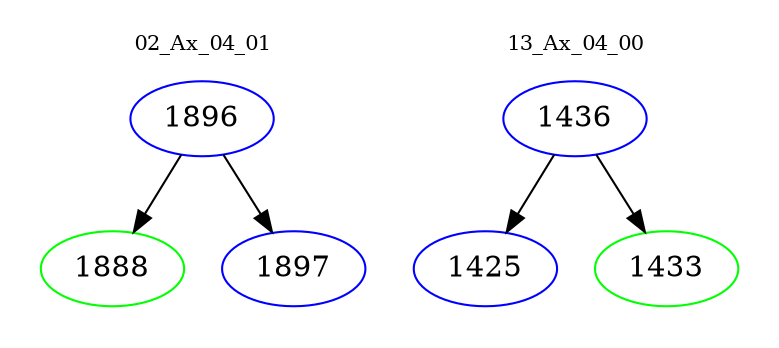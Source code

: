 digraph{
subgraph cluster_0 {
color = white
label = "02_Ax_04_01";
fontsize=10;
T0_1896 [label="1896", color="blue"]
T0_1896 -> T0_1888 [color="black"]
T0_1888 [label="1888", color="green"]
T0_1896 -> T0_1897 [color="black"]
T0_1897 [label="1897", color="blue"]
}
subgraph cluster_1 {
color = white
label = "13_Ax_04_00";
fontsize=10;
T1_1436 [label="1436", color="blue"]
T1_1436 -> T1_1425 [color="black"]
T1_1425 [label="1425", color="blue"]
T1_1436 -> T1_1433 [color="black"]
T1_1433 [label="1433", color="green"]
}
}
